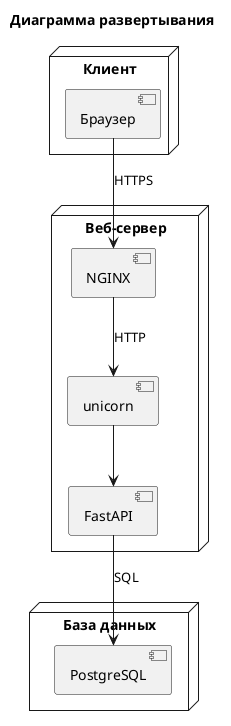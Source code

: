 @startuml
title Диаграмма развертывания

node "Клиент" {
  [Браузер]
}

node "Веб-сервер" {
  [NGINX]
  [unicorn]
  [FastAPI]
}

node "База данных" {
  [PostgreSQL]
}

[Браузер] --> [NGINX] : HTTPS
[NGINX] --> [unicorn] : HTTP
[unicorn] --> [FastAPI]
[FastAPI] --> [PostgreSQL] : SQL
@enduml
